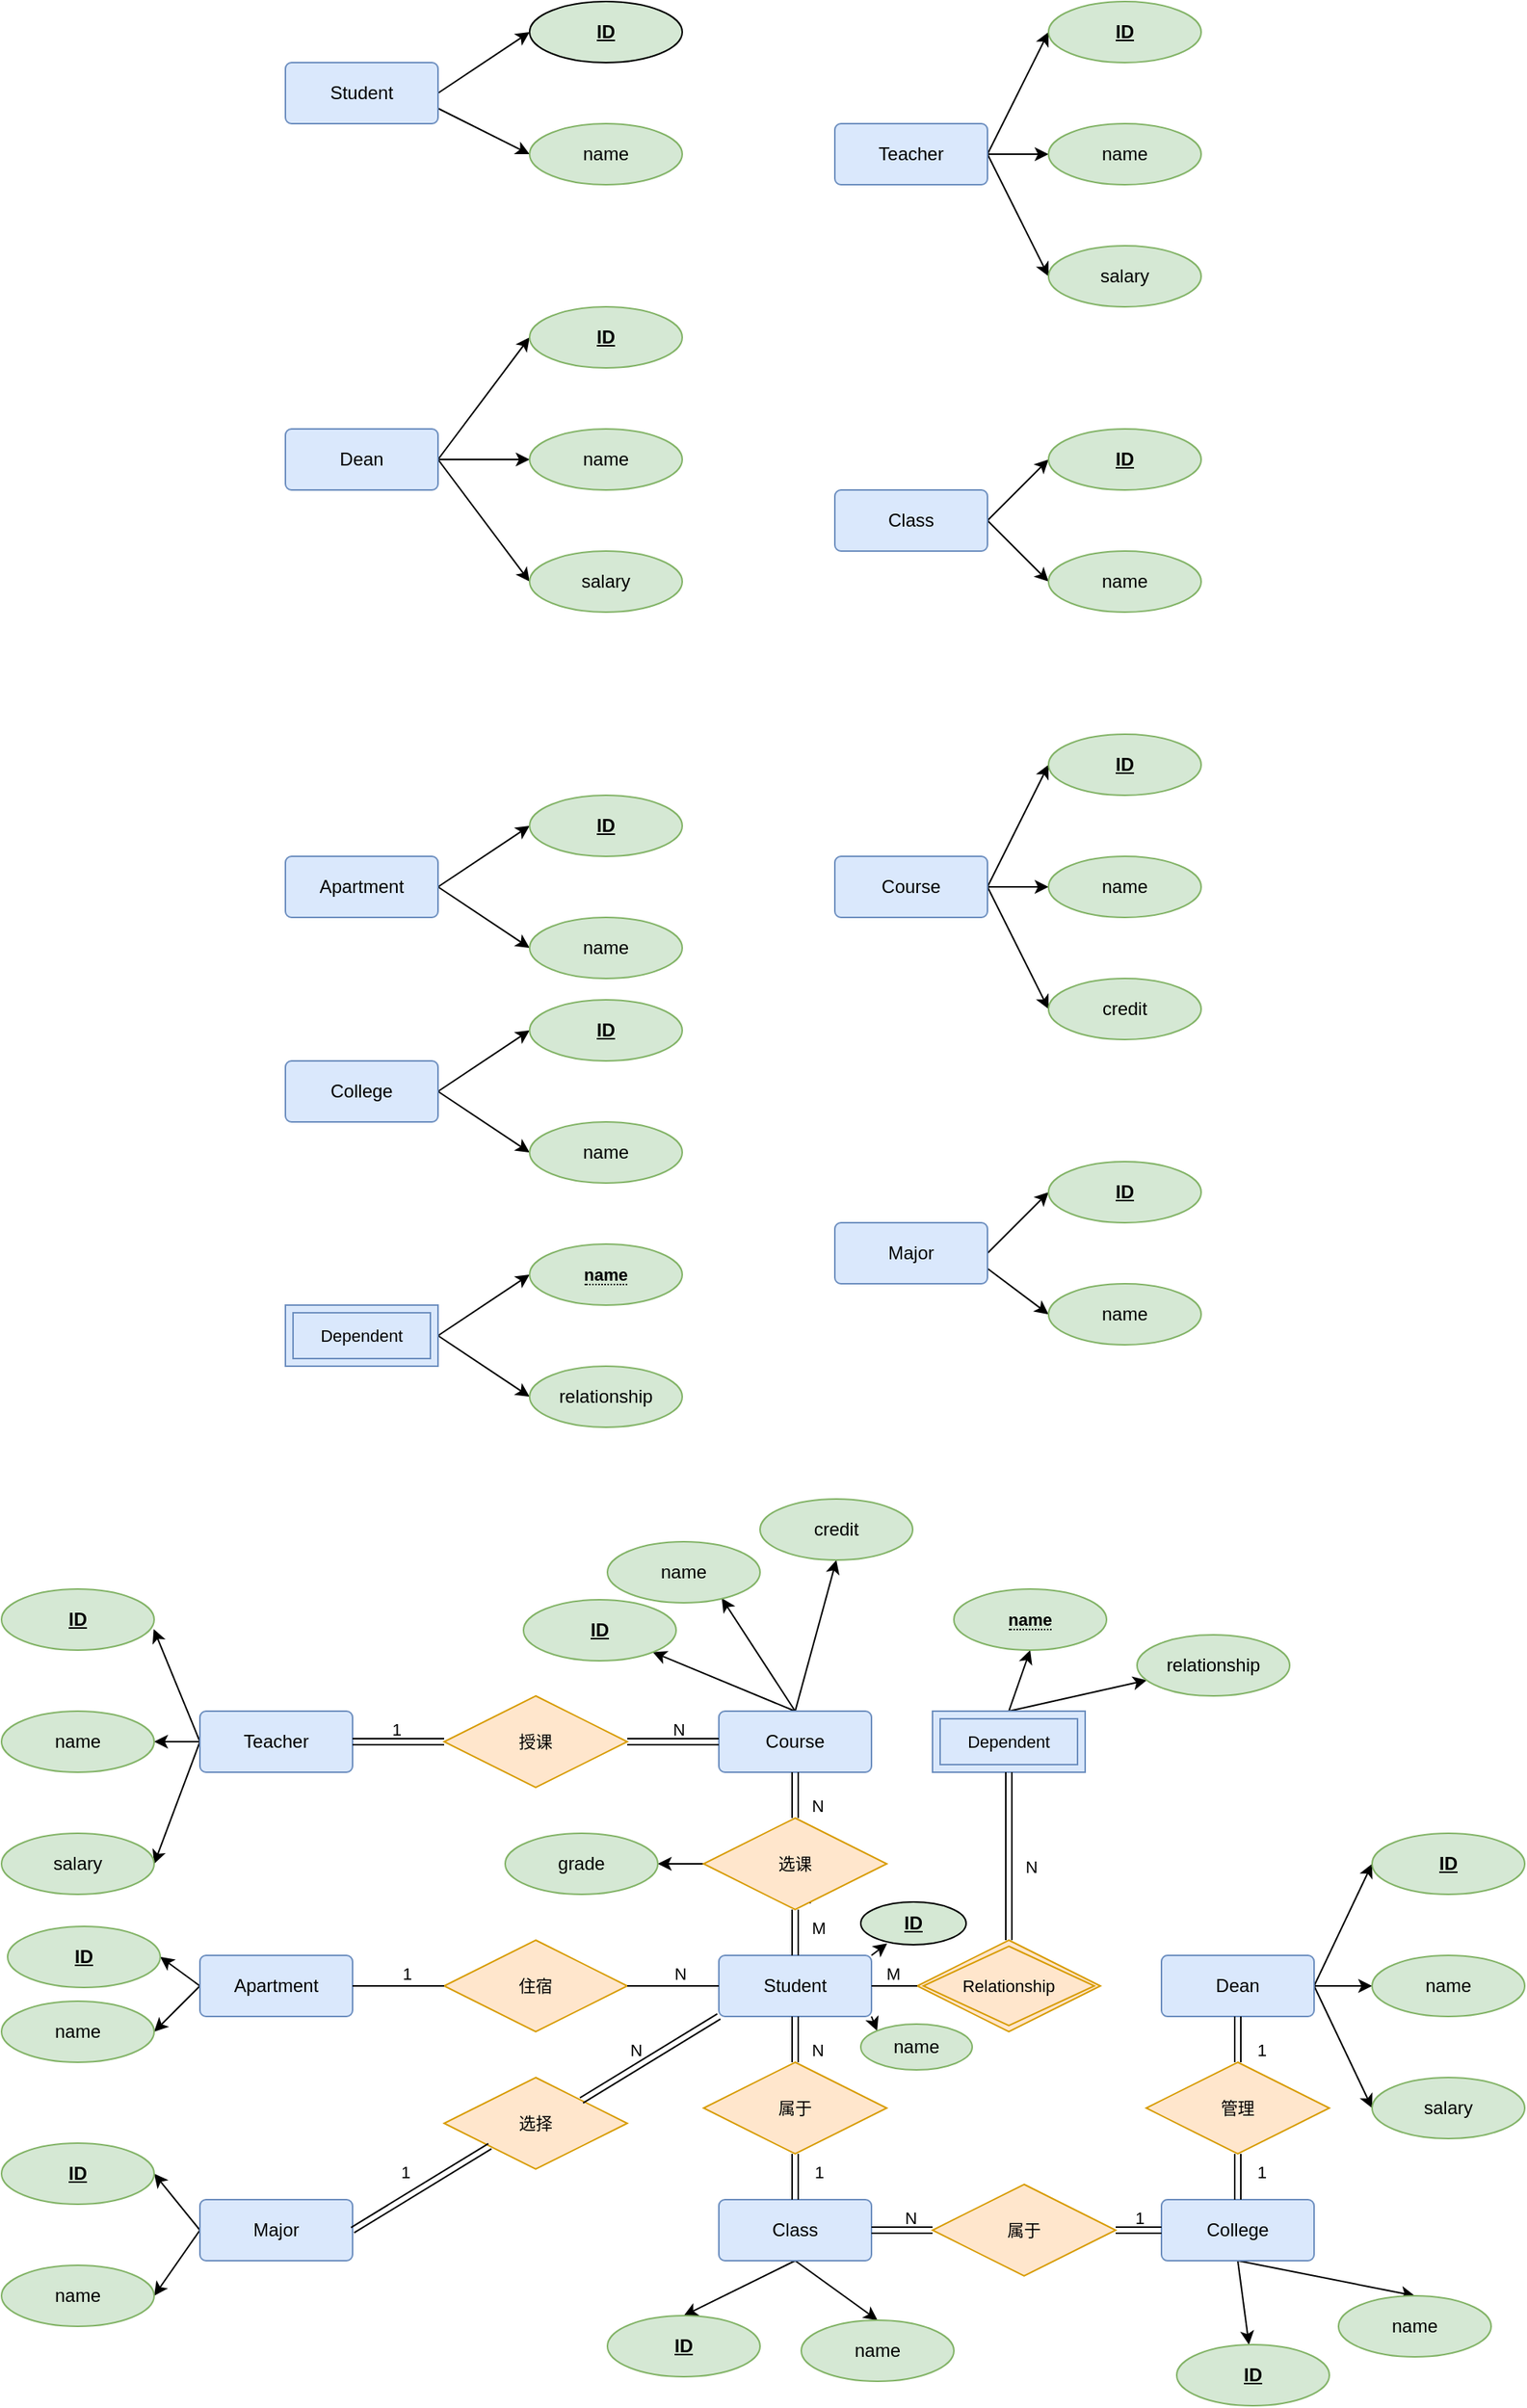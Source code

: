 <mxfile version="21.0.6" type="device"><diagram name="第 1 页" id="EhNGjMFrK8SaF6uR81LL"><mxGraphModel dx="1505" dy="1403" grid="0" gridSize="10" guides="1" tooltips="1" connect="1" arrows="1" fold="1" page="0" pageScale="1" pageWidth="827" pageHeight="1169" math="0" shadow="0"><root><mxCell id="0"/><mxCell id="1" parent="0"/><mxCell id="5awxfKB3S9lu5Duj9W6Z-10" style="rounded=0;orthogonalLoop=1;jettySize=auto;html=1;exitX=1;exitY=0.5;exitDx=0;exitDy=0;entryX=0;entryY=0.5;entryDx=0;entryDy=0;" edge="1" parent="1" source="5awxfKB3S9lu5Duj9W6Z-1" target="5awxfKB3S9lu5Duj9W6Z-9"><mxGeometry relative="1" as="geometry"/></mxCell><mxCell id="5awxfKB3S9lu5Duj9W6Z-12" style="rounded=0;orthogonalLoop=1;jettySize=auto;html=1;exitX=1;exitY=0.75;exitDx=0;exitDy=0;entryX=0;entryY=0.5;entryDx=0;entryDy=0;" edge="1" parent="1" source="5awxfKB3S9lu5Duj9W6Z-1" target="5awxfKB3S9lu5Duj9W6Z-11"><mxGeometry relative="1" as="geometry"/></mxCell><mxCell id="5awxfKB3S9lu5Duj9W6Z-1" value="Student" style="rounded=1;arcSize=10;whiteSpace=wrap;html=1;align=center;fillColor=#dae8fc;strokeColor=#6c8ebf;" vertex="1" parent="1"><mxGeometry x="100" y="-480" width="100" height="40" as="geometry"/></mxCell><mxCell id="5awxfKB3S9lu5Duj9W6Z-28" style="edgeStyle=none;shape=connector;rounded=0;orthogonalLoop=1;jettySize=auto;html=1;exitX=1;exitY=0.5;exitDx=0;exitDy=0;entryX=0;entryY=0.5;entryDx=0;entryDy=0;labelBackgroundColor=default;strokeColor=default;fontFamily=Helvetica;fontSize=11;fontColor=default;endArrow=classic;" edge="1" parent="1" source="5awxfKB3S9lu5Duj9W6Z-2" target="5awxfKB3S9lu5Duj9W6Z-26"><mxGeometry relative="1" as="geometry"/></mxCell><mxCell id="5awxfKB3S9lu5Duj9W6Z-29" style="edgeStyle=none;shape=connector;rounded=0;orthogonalLoop=1;jettySize=auto;html=1;exitX=1;exitY=0.5;exitDx=0;exitDy=0;entryX=0;entryY=0.5;entryDx=0;entryDy=0;labelBackgroundColor=default;strokeColor=default;fontFamily=Helvetica;fontSize=11;fontColor=default;endArrow=classic;" edge="1" parent="1" source="5awxfKB3S9lu5Duj9W6Z-2" target="5awxfKB3S9lu5Duj9W6Z-27"><mxGeometry relative="1" as="geometry"/></mxCell><mxCell id="5awxfKB3S9lu5Duj9W6Z-2" value="Class" style="rounded=1;arcSize=10;whiteSpace=wrap;html=1;align=center;fillColor=#dae8fc;strokeColor=#6c8ebf;" vertex="1" parent="1"><mxGeometry x="460" y="-200" width="100" height="40" as="geometry"/></mxCell><mxCell id="5awxfKB3S9lu5Duj9W6Z-32" style="edgeStyle=none;shape=connector;rounded=0;orthogonalLoop=1;jettySize=auto;html=1;exitX=1;exitY=0.5;exitDx=0;exitDy=0;entryX=0;entryY=0.5;entryDx=0;entryDy=0;labelBackgroundColor=default;strokeColor=default;fontFamily=Helvetica;fontSize=11;fontColor=default;endArrow=classic;" edge="1" parent="1" source="5awxfKB3S9lu5Duj9W6Z-3" target="5awxfKB3S9lu5Duj9W6Z-30"><mxGeometry relative="1" as="geometry"/></mxCell><mxCell id="5awxfKB3S9lu5Duj9W6Z-33" style="edgeStyle=none;shape=connector;rounded=0;orthogonalLoop=1;jettySize=auto;html=1;exitX=1;exitY=0.5;exitDx=0;exitDy=0;entryX=0;entryY=0.5;entryDx=0;entryDy=0;labelBackgroundColor=default;strokeColor=default;fontFamily=Helvetica;fontSize=11;fontColor=default;endArrow=classic;" edge="1" parent="1" source="5awxfKB3S9lu5Duj9W6Z-3" target="5awxfKB3S9lu5Duj9W6Z-31"><mxGeometry relative="1" as="geometry"/></mxCell><mxCell id="5awxfKB3S9lu5Duj9W6Z-3" value="Apartment" style="rounded=1;arcSize=10;whiteSpace=wrap;html=1;align=center;fillColor=#dae8fc;strokeColor=#6c8ebf;" vertex="1" parent="1"><mxGeometry x="100" y="40" width="100" height="40" as="geometry"/></mxCell><mxCell id="5awxfKB3S9lu5Duj9W6Z-17" style="edgeStyle=none;shape=connector;rounded=0;orthogonalLoop=1;jettySize=auto;html=1;exitX=1;exitY=0.5;exitDx=0;exitDy=0;entryX=0;entryY=0.5;entryDx=0;entryDy=0;labelBackgroundColor=default;strokeColor=default;fontFamily=Helvetica;fontSize=11;fontColor=default;endArrow=classic;" edge="1" parent="1" source="5awxfKB3S9lu5Duj9W6Z-4" target="5awxfKB3S9lu5Duj9W6Z-13"><mxGeometry relative="1" as="geometry"/></mxCell><mxCell id="5awxfKB3S9lu5Duj9W6Z-18" style="edgeStyle=none;shape=connector;rounded=0;orthogonalLoop=1;jettySize=auto;html=1;exitX=1;exitY=0.5;exitDx=0;exitDy=0;entryX=0;entryY=0.5;entryDx=0;entryDy=0;labelBackgroundColor=default;strokeColor=default;fontFamily=Helvetica;fontSize=11;fontColor=default;endArrow=classic;" edge="1" parent="1" source="5awxfKB3S9lu5Duj9W6Z-4" target="5awxfKB3S9lu5Duj9W6Z-15"><mxGeometry relative="1" as="geometry"/></mxCell><mxCell id="5awxfKB3S9lu5Duj9W6Z-19" style="edgeStyle=none;shape=connector;rounded=0;orthogonalLoop=1;jettySize=auto;html=1;exitX=1;exitY=0.5;exitDx=0;exitDy=0;entryX=0;entryY=0.5;entryDx=0;entryDy=0;labelBackgroundColor=default;strokeColor=default;fontFamily=Helvetica;fontSize=11;fontColor=default;endArrow=classic;" edge="1" parent="1" source="5awxfKB3S9lu5Duj9W6Z-4" target="5awxfKB3S9lu5Duj9W6Z-16"><mxGeometry relative="1" as="geometry"/></mxCell><mxCell id="5awxfKB3S9lu5Duj9W6Z-4" value="Teacher" style="rounded=1;arcSize=10;whiteSpace=wrap;html=1;align=center;fillColor=#dae8fc;strokeColor=#6c8ebf;" vertex="1" parent="1"><mxGeometry x="460" y="-440" width="100" height="40" as="geometry"/></mxCell><mxCell id="5awxfKB3S9lu5Duj9W6Z-37" style="edgeStyle=none;shape=connector;rounded=0;orthogonalLoop=1;jettySize=auto;html=1;exitX=1;exitY=0.5;exitDx=0;exitDy=0;entryX=0;entryY=0.5;entryDx=0;entryDy=0;labelBackgroundColor=default;strokeColor=default;fontFamily=Helvetica;fontSize=11;fontColor=default;endArrow=classic;" edge="1" parent="1" source="5awxfKB3S9lu5Duj9W6Z-5" target="5awxfKB3S9lu5Duj9W6Z-34"><mxGeometry relative="1" as="geometry"/></mxCell><mxCell id="5awxfKB3S9lu5Duj9W6Z-38" style="edgeStyle=none;shape=connector;rounded=0;orthogonalLoop=1;jettySize=auto;html=1;exitX=1;exitY=0.5;exitDx=0;exitDy=0;entryX=0;entryY=0.5;entryDx=0;entryDy=0;labelBackgroundColor=default;strokeColor=default;fontFamily=Helvetica;fontSize=11;fontColor=default;endArrow=classic;" edge="1" parent="1" source="5awxfKB3S9lu5Duj9W6Z-5" target="5awxfKB3S9lu5Duj9W6Z-35"><mxGeometry relative="1" as="geometry"/></mxCell><mxCell id="5awxfKB3S9lu5Duj9W6Z-39" style="edgeStyle=none;shape=connector;rounded=0;orthogonalLoop=1;jettySize=auto;html=1;exitX=1;exitY=0.5;exitDx=0;exitDy=0;entryX=0;entryY=0.5;entryDx=0;entryDy=0;labelBackgroundColor=default;strokeColor=default;fontFamily=Helvetica;fontSize=11;fontColor=default;endArrow=classic;" edge="1" parent="1" source="5awxfKB3S9lu5Duj9W6Z-5" target="5awxfKB3S9lu5Duj9W6Z-36"><mxGeometry relative="1" as="geometry"/></mxCell><mxCell id="5awxfKB3S9lu5Duj9W6Z-5" value="Course" style="rounded=1;arcSize=10;whiteSpace=wrap;html=1;align=center;fillColor=#dae8fc;strokeColor=#6c8ebf;" vertex="1" parent="1"><mxGeometry x="460" y="40" width="100" height="40" as="geometry"/></mxCell><mxCell id="5awxfKB3S9lu5Duj9W6Z-43" style="edgeStyle=none;shape=connector;rounded=0;orthogonalLoop=1;jettySize=auto;html=1;exitX=1;exitY=0.5;exitDx=0;exitDy=0;entryX=0;entryY=0.5;entryDx=0;entryDy=0;labelBackgroundColor=default;strokeColor=default;fontFamily=Helvetica;fontSize=11;fontColor=default;endArrow=classic;" edge="1" parent="1" source="5awxfKB3S9lu5Duj9W6Z-6" target="5awxfKB3S9lu5Duj9W6Z-40"><mxGeometry relative="1" as="geometry"/></mxCell><mxCell id="5awxfKB3S9lu5Duj9W6Z-44" style="edgeStyle=none;shape=connector;rounded=0;orthogonalLoop=1;jettySize=auto;html=1;exitX=1;exitY=0.5;exitDx=0;exitDy=0;entryX=0;entryY=0.5;entryDx=0;entryDy=0;labelBackgroundColor=default;strokeColor=default;fontFamily=Helvetica;fontSize=11;fontColor=default;endArrow=classic;" edge="1" parent="1" source="5awxfKB3S9lu5Duj9W6Z-6" target="5awxfKB3S9lu5Duj9W6Z-41"><mxGeometry relative="1" as="geometry"/></mxCell><mxCell id="5awxfKB3S9lu5Duj9W6Z-6" value="College" style="rounded=1;arcSize=10;whiteSpace=wrap;html=1;align=center;fillColor=#dae8fc;strokeColor=#6c8ebf;" vertex="1" parent="1"><mxGeometry x="100" y="174" width="100" height="40" as="geometry"/></mxCell><mxCell id="5awxfKB3S9lu5Duj9W6Z-47" style="edgeStyle=none;shape=connector;rounded=0;orthogonalLoop=1;jettySize=auto;html=1;exitX=1;exitY=0.5;exitDx=0;exitDy=0;entryX=0;entryY=0.5;entryDx=0;entryDy=0;labelBackgroundColor=default;strokeColor=default;fontFamily=Helvetica;fontSize=11;fontColor=default;endArrow=classic;" edge="1" parent="1" source="5awxfKB3S9lu5Duj9W6Z-7" target="5awxfKB3S9lu5Duj9W6Z-45"><mxGeometry relative="1" as="geometry"/></mxCell><mxCell id="5awxfKB3S9lu5Duj9W6Z-48" style="edgeStyle=none;shape=connector;rounded=0;orthogonalLoop=1;jettySize=auto;html=1;exitX=1;exitY=0.75;exitDx=0;exitDy=0;entryX=0;entryY=0.5;entryDx=0;entryDy=0;labelBackgroundColor=default;strokeColor=default;fontFamily=Helvetica;fontSize=11;fontColor=default;endArrow=classic;" edge="1" parent="1" source="5awxfKB3S9lu5Duj9W6Z-7" target="5awxfKB3S9lu5Duj9W6Z-46"><mxGeometry relative="1" as="geometry"/></mxCell><mxCell id="5awxfKB3S9lu5Duj9W6Z-7" value="Major" style="rounded=1;arcSize=10;whiteSpace=wrap;html=1;align=center;fillColor=#dae8fc;strokeColor=#6c8ebf;" vertex="1" parent="1"><mxGeometry x="460" y="280" width="100" height="40" as="geometry"/></mxCell><mxCell id="5awxfKB3S9lu5Duj9W6Z-23" style="edgeStyle=none;shape=connector;rounded=0;orthogonalLoop=1;jettySize=auto;html=1;exitX=1;exitY=0.5;exitDx=0;exitDy=0;entryX=0;entryY=0.5;entryDx=0;entryDy=0;labelBackgroundColor=default;strokeColor=default;fontFamily=Helvetica;fontSize=11;fontColor=default;endArrow=classic;" edge="1" parent="1" source="5awxfKB3S9lu5Duj9W6Z-8" target="5awxfKB3S9lu5Duj9W6Z-20"><mxGeometry relative="1" as="geometry"/></mxCell><mxCell id="5awxfKB3S9lu5Duj9W6Z-24" style="edgeStyle=none;shape=connector;rounded=0;orthogonalLoop=1;jettySize=auto;html=1;exitX=1;exitY=0.5;exitDx=0;exitDy=0;entryX=0;entryY=0.5;entryDx=0;entryDy=0;labelBackgroundColor=default;strokeColor=default;fontFamily=Helvetica;fontSize=11;fontColor=default;endArrow=classic;" edge="1" parent="1" source="5awxfKB3S9lu5Duj9W6Z-8" target="5awxfKB3S9lu5Duj9W6Z-21"><mxGeometry relative="1" as="geometry"/></mxCell><mxCell id="5awxfKB3S9lu5Duj9W6Z-25" style="edgeStyle=none;shape=connector;rounded=0;orthogonalLoop=1;jettySize=auto;html=1;entryX=0;entryY=0.5;entryDx=0;entryDy=0;labelBackgroundColor=default;strokeColor=default;fontFamily=Helvetica;fontSize=11;fontColor=default;endArrow=classic;exitX=1;exitY=0.5;exitDx=0;exitDy=0;" edge="1" parent="1" source="5awxfKB3S9lu5Duj9W6Z-8" target="5awxfKB3S9lu5Duj9W6Z-22"><mxGeometry relative="1" as="geometry"/></mxCell><mxCell id="5awxfKB3S9lu5Duj9W6Z-8" value="Dean" style="rounded=1;arcSize=10;whiteSpace=wrap;html=1;align=center;fillColor=#dae8fc;strokeColor=#6c8ebf;" vertex="1" parent="1"><mxGeometry x="100" y="-240" width="100" height="40" as="geometry"/></mxCell><mxCell id="5awxfKB3S9lu5Duj9W6Z-9" value="ID" style="ellipse;whiteSpace=wrap;html=1;align=center;fontStyle=5;fillColor=#d5e8d4;strokeColor=default;" vertex="1" parent="1"><mxGeometry x="260" y="-520" width="100" height="40" as="geometry"/></mxCell><mxCell id="5awxfKB3S9lu5Duj9W6Z-11" value="name" style="ellipse;whiteSpace=wrap;html=1;align=center;fillColor=#d5e8d4;strokeColor=#82b366;" vertex="1" parent="1"><mxGeometry x="260" y="-440" width="100" height="40" as="geometry"/></mxCell><mxCell id="5awxfKB3S9lu5Duj9W6Z-13" value="ID" style="ellipse;whiteSpace=wrap;html=1;align=center;fontStyle=5;fillColor=#d5e8d4;strokeColor=#82b366;" vertex="1" parent="1"><mxGeometry x="600" y="-520" width="100" height="40" as="geometry"/></mxCell><mxCell id="5awxfKB3S9lu5Duj9W6Z-15" value="name" style="ellipse;whiteSpace=wrap;html=1;align=center;fillColor=#d5e8d4;strokeColor=#82b366;" vertex="1" parent="1"><mxGeometry x="600" y="-440" width="100" height="40" as="geometry"/></mxCell><mxCell id="5awxfKB3S9lu5Duj9W6Z-16" value="salary" style="ellipse;whiteSpace=wrap;html=1;align=center;fillColor=#d5e8d4;strokeColor=#82b366;" vertex="1" parent="1"><mxGeometry x="600" y="-360" width="100" height="40" as="geometry"/></mxCell><mxCell id="5awxfKB3S9lu5Duj9W6Z-20" value="ID" style="ellipse;whiteSpace=wrap;html=1;align=center;fontStyle=5;fillColor=#d5e8d4;strokeColor=#82b366;" vertex="1" parent="1"><mxGeometry x="260" y="-320" width="100" height="40" as="geometry"/></mxCell><mxCell id="5awxfKB3S9lu5Duj9W6Z-21" value="name" style="ellipse;whiteSpace=wrap;html=1;align=center;fillColor=#d5e8d4;strokeColor=#82b366;" vertex="1" parent="1"><mxGeometry x="260" y="-240" width="100" height="40" as="geometry"/></mxCell><mxCell id="5awxfKB3S9lu5Duj9W6Z-22" value="salary" style="ellipse;whiteSpace=wrap;html=1;align=center;fillColor=#d5e8d4;strokeColor=#82b366;" vertex="1" parent="1"><mxGeometry x="260" y="-160" width="100" height="40" as="geometry"/></mxCell><mxCell id="5awxfKB3S9lu5Duj9W6Z-26" value="ID" style="ellipse;whiteSpace=wrap;html=1;align=center;fontStyle=5;fillColor=#d5e8d4;strokeColor=#82b366;" vertex="1" parent="1"><mxGeometry x="600" y="-240" width="100" height="40" as="geometry"/></mxCell><mxCell id="5awxfKB3S9lu5Duj9W6Z-27" value="name" style="ellipse;whiteSpace=wrap;html=1;align=center;fillColor=#d5e8d4;strokeColor=#82b366;" vertex="1" parent="1"><mxGeometry x="600" y="-160" width="100" height="40" as="geometry"/></mxCell><mxCell id="5awxfKB3S9lu5Duj9W6Z-30" value="ID" style="ellipse;whiteSpace=wrap;html=1;align=center;fontStyle=5;fillColor=#d5e8d4;strokeColor=#82b366;" vertex="1" parent="1"><mxGeometry x="260" width="100" height="40" as="geometry"/></mxCell><mxCell id="5awxfKB3S9lu5Duj9W6Z-31" value="name" style="ellipse;whiteSpace=wrap;html=1;align=center;fillColor=#d5e8d4;strokeColor=#82b366;" vertex="1" parent="1"><mxGeometry x="260" y="80" width="100" height="40" as="geometry"/></mxCell><mxCell id="5awxfKB3S9lu5Duj9W6Z-34" value="ID" style="ellipse;whiteSpace=wrap;html=1;align=center;fontStyle=5;fillColor=#d5e8d4;strokeColor=#82b366;" vertex="1" parent="1"><mxGeometry x="600" y="-40" width="100" height="40" as="geometry"/></mxCell><mxCell id="5awxfKB3S9lu5Duj9W6Z-35" value="name" style="ellipse;whiteSpace=wrap;html=1;align=center;fillColor=#d5e8d4;strokeColor=#82b366;" vertex="1" parent="1"><mxGeometry x="600" y="40" width="100" height="40" as="geometry"/></mxCell><mxCell id="5awxfKB3S9lu5Duj9W6Z-36" value="credit" style="ellipse;whiteSpace=wrap;html=1;align=center;fillColor=#d5e8d4;strokeColor=#82b366;" vertex="1" parent="1"><mxGeometry x="600" y="120" width="100" height="40" as="geometry"/></mxCell><mxCell id="5awxfKB3S9lu5Duj9W6Z-40" value="ID" style="ellipse;whiteSpace=wrap;html=1;align=center;fontStyle=5;fillColor=#d5e8d4;strokeColor=#82b366;" vertex="1" parent="1"><mxGeometry x="260" y="134" width="100" height="40" as="geometry"/></mxCell><mxCell id="5awxfKB3S9lu5Duj9W6Z-41" value="name" style="ellipse;whiteSpace=wrap;html=1;align=center;fillColor=#d5e8d4;strokeColor=#82b366;" vertex="1" parent="1"><mxGeometry x="260" y="214" width="100" height="40" as="geometry"/></mxCell><mxCell id="5awxfKB3S9lu5Duj9W6Z-45" value="ID" style="ellipse;whiteSpace=wrap;html=1;align=center;fontStyle=5;fillColor=#d5e8d4;strokeColor=#82b366;" vertex="1" parent="1"><mxGeometry x="600" y="240" width="100" height="40" as="geometry"/></mxCell><mxCell id="5awxfKB3S9lu5Duj9W6Z-46" value="name" style="ellipse;whiteSpace=wrap;html=1;align=center;fillColor=#d5e8d4;strokeColor=#82b366;" vertex="1" parent="1"><mxGeometry x="600" y="320" width="100" height="40" as="geometry"/></mxCell><mxCell id="5awxfKB3S9lu5Duj9W6Z-149" style="edgeStyle=none;shape=connector;rounded=0;orthogonalLoop=1;jettySize=auto;html=1;exitX=1;exitY=0;exitDx=0;exitDy=0;entryX=0.251;entryY=0.969;entryDx=0;entryDy=0;entryPerimeter=0;labelBackgroundColor=default;strokeColor=default;fontFamily=Helvetica;fontSize=11;fontColor=default;endArrow=classic;" edge="1" parent="1" source="5awxfKB3S9lu5Duj9W6Z-49" target="5awxfKB3S9lu5Duj9W6Z-147"><mxGeometry relative="1" as="geometry"/></mxCell><mxCell id="5awxfKB3S9lu5Duj9W6Z-150" style="edgeStyle=none;shape=connector;rounded=0;orthogonalLoop=1;jettySize=auto;html=1;exitX=1;exitY=1;exitDx=0;exitDy=0;entryX=0;entryY=0;entryDx=0;entryDy=0;labelBackgroundColor=default;strokeColor=default;fontFamily=Helvetica;fontSize=11;fontColor=default;endArrow=classic;" edge="1" parent="1" source="5awxfKB3S9lu5Duj9W6Z-49" target="5awxfKB3S9lu5Duj9W6Z-148"><mxGeometry relative="1" as="geometry"/></mxCell><mxCell id="5awxfKB3S9lu5Duj9W6Z-49" value="Student" style="rounded=1;arcSize=10;whiteSpace=wrap;html=1;align=center;fillColor=#dae8fc;strokeColor=#6c8ebf;" vertex="1" parent="1"><mxGeometry x="384" y="760" width="100" height="40" as="geometry"/></mxCell><mxCell id="5awxfKB3S9lu5Duj9W6Z-154" style="edgeStyle=none;shape=connector;rounded=0;orthogonalLoop=1;jettySize=auto;html=1;exitX=0;exitY=0.5;exitDx=0;exitDy=0;entryX=1;entryY=0.5;entryDx=0;entryDy=0;labelBackgroundColor=default;strokeColor=default;fontFamily=Helvetica;fontSize=11;fontColor=default;endArrow=classic;" edge="1" parent="1" source="5awxfKB3S9lu5Duj9W6Z-50" target="5awxfKB3S9lu5Duj9W6Z-152"><mxGeometry relative="1" as="geometry"/></mxCell><mxCell id="5awxfKB3S9lu5Duj9W6Z-155" style="edgeStyle=none;shape=connector;rounded=0;orthogonalLoop=1;jettySize=auto;html=1;exitX=0;exitY=0.5;exitDx=0;exitDy=0;entryX=0.997;entryY=0.655;entryDx=0;entryDy=0;entryPerimeter=0;labelBackgroundColor=default;strokeColor=default;fontFamily=Helvetica;fontSize=11;fontColor=default;endArrow=classic;" edge="1" parent="1" source="5awxfKB3S9lu5Duj9W6Z-50" target="5awxfKB3S9lu5Duj9W6Z-151"><mxGeometry relative="1" as="geometry"/></mxCell><mxCell id="5awxfKB3S9lu5Duj9W6Z-156" style="edgeStyle=none;shape=connector;rounded=0;orthogonalLoop=1;jettySize=auto;html=1;exitX=0;exitY=0.5;exitDx=0;exitDy=0;entryX=1;entryY=0.5;entryDx=0;entryDy=0;labelBackgroundColor=default;strokeColor=default;fontFamily=Helvetica;fontSize=11;fontColor=default;endArrow=classic;" edge="1" parent="1" source="5awxfKB3S9lu5Duj9W6Z-50" target="5awxfKB3S9lu5Duj9W6Z-153"><mxGeometry relative="1" as="geometry"/></mxCell><mxCell id="5awxfKB3S9lu5Duj9W6Z-50" value="Teacher" style="rounded=1;arcSize=10;whiteSpace=wrap;html=1;align=center;fillColor=#dae8fc;strokeColor=#6c8ebf;" vertex="1" parent="1"><mxGeometry x="44" y="600" width="100" height="40" as="geometry"/></mxCell><mxCell id="5awxfKB3S9lu5Duj9W6Z-175" style="edgeStyle=none;shape=connector;rounded=0;orthogonalLoop=1;jettySize=auto;html=1;exitX=0.5;exitY=0;exitDx=0;exitDy=0;entryX=0.749;entryY=0.926;entryDx=0;entryDy=0;entryPerimeter=0;labelBackgroundColor=default;strokeColor=default;fontFamily=Helvetica;fontSize=11;fontColor=default;endArrow=classic;" edge="1" parent="1" source="5awxfKB3S9lu5Duj9W6Z-51" target="5awxfKB3S9lu5Duj9W6Z-172"><mxGeometry relative="1" as="geometry"/></mxCell><mxCell id="5awxfKB3S9lu5Duj9W6Z-176" style="edgeStyle=none;shape=connector;rounded=0;orthogonalLoop=1;jettySize=auto;html=1;entryX=0.5;entryY=1;entryDx=0;entryDy=0;labelBackgroundColor=default;strokeColor=default;fontFamily=Helvetica;fontSize=11;fontColor=default;endArrow=classic;" edge="1" parent="1" target="5awxfKB3S9lu5Duj9W6Z-173"><mxGeometry relative="1" as="geometry"><mxPoint x="434" y="600" as="sourcePoint"/></mxGeometry></mxCell><mxCell id="5awxfKB3S9lu5Duj9W6Z-177" style="edgeStyle=none;shape=connector;rounded=0;orthogonalLoop=1;jettySize=auto;html=1;exitX=0.5;exitY=0;exitDx=0;exitDy=0;labelBackgroundColor=default;strokeColor=default;fontFamily=Helvetica;fontSize=11;fontColor=default;endArrow=classic;" edge="1" parent="1" source="5awxfKB3S9lu5Duj9W6Z-51" target="5awxfKB3S9lu5Duj9W6Z-171"><mxGeometry relative="1" as="geometry"/></mxCell><mxCell id="5awxfKB3S9lu5Duj9W6Z-51" value="Course" style="rounded=1;arcSize=10;whiteSpace=wrap;html=1;align=center;fillColor=#dae8fc;strokeColor=#6c8ebf;" vertex="1" parent="1"><mxGeometry x="384" y="600" width="100" height="40" as="geometry"/></mxCell><mxCell id="5awxfKB3S9lu5Duj9W6Z-160" style="edgeStyle=none;shape=connector;rounded=0;orthogonalLoop=1;jettySize=auto;html=1;exitX=1;exitY=0.5;exitDx=0;exitDy=0;entryX=0;entryY=0.5;entryDx=0;entryDy=0;labelBackgroundColor=default;strokeColor=default;fontFamily=Helvetica;fontSize=11;fontColor=default;endArrow=classic;" edge="1" parent="1" source="5awxfKB3S9lu5Duj9W6Z-52" target="5awxfKB3S9lu5Duj9W6Z-157"><mxGeometry relative="1" as="geometry"/></mxCell><mxCell id="5awxfKB3S9lu5Duj9W6Z-161" style="edgeStyle=none;shape=connector;rounded=0;orthogonalLoop=1;jettySize=auto;html=1;exitX=1;exitY=0.5;exitDx=0;exitDy=0;entryX=0;entryY=0.5;entryDx=0;entryDy=0;labelBackgroundColor=default;strokeColor=default;fontFamily=Helvetica;fontSize=11;fontColor=default;endArrow=classic;" edge="1" parent="1" source="5awxfKB3S9lu5Duj9W6Z-52" target="5awxfKB3S9lu5Duj9W6Z-158"><mxGeometry relative="1" as="geometry"/></mxCell><mxCell id="5awxfKB3S9lu5Duj9W6Z-162" style="edgeStyle=none;shape=connector;rounded=0;orthogonalLoop=1;jettySize=auto;html=1;exitX=1;exitY=0.5;exitDx=0;exitDy=0;entryX=0;entryY=0.5;entryDx=0;entryDy=0;labelBackgroundColor=default;strokeColor=default;fontFamily=Helvetica;fontSize=11;fontColor=default;endArrow=classic;" edge="1" parent="1" source="5awxfKB3S9lu5Duj9W6Z-52" target="5awxfKB3S9lu5Duj9W6Z-159"><mxGeometry relative="1" as="geometry"/></mxCell><mxCell id="5awxfKB3S9lu5Duj9W6Z-52" value="Dean" style="rounded=1;arcSize=10;whiteSpace=wrap;html=1;align=center;fillColor=#dae8fc;strokeColor=#6c8ebf;" vertex="1" parent="1"><mxGeometry x="674" y="760" width="100" height="40" as="geometry"/></mxCell><mxCell id="5awxfKB3S9lu5Duj9W6Z-165" style="edgeStyle=none;shape=connector;rounded=0;orthogonalLoop=1;jettySize=auto;html=1;exitX=0.5;exitY=1;exitDx=0;exitDy=0;entryX=0.5;entryY=0;entryDx=0;entryDy=0;labelBackgroundColor=default;strokeColor=default;fontFamily=Helvetica;fontSize=11;fontColor=default;endArrow=classic;" edge="1" parent="1" source="5awxfKB3S9lu5Duj9W6Z-53" target="5awxfKB3S9lu5Duj9W6Z-163"><mxGeometry relative="1" as="geometry"/></mxCell><mxCell id="5awxfKB3S9lu5Duj9W6Z-166" style="edgeStyle=none;shape=connector;rounded=0;orthogonalLoop=1;jettySize=auto;html=1;exitX=0.5;exitY=1;exitDx=0;exitDy=0;entryX=0.5;entryY=0;entryDx=0;entryDy=0;labelBackgroundColor=default;strokeColor=default;fontFamily=Helvetica;fontSize=11;fontColor=default;endArrow=classic;" edge="1" parent="1" source="5awxfKB3S9lu5Duj9W6Z-53" target="5awxfKB3S9lu5Duj9W6Z-164"><mxGeometry relative="1" as="geometry"/></mxCell><mxCell id="5awxfKB3S9lu5Duj9W6Z-53" value="Class" style="rounded=1;arcSize=10;whiteSpace=wrap;html=1;align=center;fillColor=#dae8fc;strokeColor=#6c8ebf;" vertex="1" parent="1"><mxGeometry x="384" y="920" width="100" height="40" as="geometry"/></mxCell><mxCell id="5awxfKB3S9lu5Duj9W6Z-169" style="edgeStyle=none;shape=connector;rounded=0;orthogonalLoop=1;jettySize=auto;html=1;exitX=0;exitY=0.5;exitDx=0;exitDy=0;entryX=1;entryY=0.5;entryDx=0;entryDy=0;labelBackgroundColor=default;strokeColor=default;fontFamily=Helvetica;fontSize=11;fontColor=default;endArrow=classic;" edge="1" parent="1" source="5awxfKB3S9lu5Duj9W6Z-54" target="5awxfKB3S9lu5Duj9W6Z-167"><mxGeometry relative="1" as="geometry"/></mxCell><mxCell id="5awxfKB3S9lu5Duj9W6Z-170" style="edgeStyle=none;shape=connector;rounded=0;orthogonalLoop=1;jettySize=auto;html=1;exitX=0;exitY=0.5;exitDx=0;exitDy=0;entryX=1;entryY=0.5;entryDx=0;entryDy=0;labelBackgroundColor=default;strokeColor=default;fontFamily=Helvetica;fontSize=11;fontColor=default;endArrow=classic;" edge="1" parent="1" source="5awxfKB3S9lu5Duj9W6Z-54" target="5awxfKB3S9lu5Duj9W6Z-168"><mxGeometry relative="1" as="geometry"/></mxCell><mxCell id="5awxfKB3S9lu5Duj9W6Z-54" value="Apartment" style="rounded=1;arcSize=10;whiteSpace=wrap;html=1;align=center;fillColor=#dae8fc;strokeColor=#6c8ebf;" vertex="1" parent="1"><mxGeometry x="44" y="760" width="100" height="40" as="geometry"/></mxCell><mxCell id="5awxfKB3S9lu5Duj9W6Z-184" style="edgeStyle=none;shape=connector;rounded=0;orthogonalLoop=1;jettySize=auto;html=1;exitX=0.5;exitY=1;exitDx=0;exitDy=0;labelBackgroundColor=default;strokeColor=default;fontFamily=Helvetica;fontSize=11;fontColor=default;endArrow=classic;" edge="1" parent="1" source="5awxfKB3S9lu5Duj9W6Z-55" target="5awxfKB3S9lu5Duj9W6Z-182"><mxGeometry relative="1" as="geometry"/></mxCell><mxCell id="5awxfKB3S9lu5Duj9W6Z-185" style="edgeStyle=none;shape=connector;rounded=0;orthogonalLoop=1;jettySize=auto;html=1;exitX=0.5;exitY=1;exitDx=0;exitDy=0;entryX=0.5;entryY=0;entryDx=0;entryDy=0;labelBackgroundColor=default;strokeColor=default;fontFamily=Helvetica;fontSize=11;fontColor=default;endArrow=classic;" edge="1" parent="1" source="5awxfKB3S9lu5Duj9W6Z-55" target="5awxfKB3S9lu5Duj9W6Z-183"><mxGeometry relative="1" as="geometry"/></mxCell><mxCell id="5awxfKB3S9lu5Duj9W6Z-55" value="College" style="rounded=1;arcSize=10;whiteSpace=wrap;html=1;align=center;fillColor=#dae8fc;strokeColor=#6c8ebf;" vertex="1" parent="1"><mxGeometry x="674" y="920" width="100" height="40" as="geometry"/></mxCell><mxCell id="5awxfKB3S9lu5Duj9W6Z-189" style="edgeStyle=none;shape=connector;rounded=0;orthogonalLoop=1;jettySize=auto;html=1;exitX=0;exitY=0.5;exitDx=0;exitDy=0;entryX=1;entryY=0.5;entryDx=0;entryDy=0;labelBackgroundColor=default;strokeColor=default;fontFamily=Helvetica;fontSize=11;fontColor=default;endArrow=classic;" edge="1" parent="1" source="5awxfKB3S9lu5Duj9W6Z-56" target="5awxfKB3S9lu5Duj9W6Z-187"><mxGeometry relative="1" as="geometry"/></mxCell><mxCell id="5awxfKB3S9lu5Duj9W6Z-190" style="edgeStyle=none;shape=connector;rounded=0;orthogonalLoop=1;jettySize=auto;html=1;exitX=0;exitY=0.5;exitDx=0;exitDy=0;entryX=1;entryY=0.5;entryDx=0;entryDy=0;labelBackgroundColor=default;strokeColor=default;fontFamily=Helvetica;fontSize=11;fontColor=default;endArrow=classic;" edge="1" parent="1" source="5awxfKB3S9lu5Duj9W6Z-56" target="5awxfKB3S9lu5Duj9W6Z-186"><mxGeometry relative="1" as="geometry"/></mxCell><mxCell id="5awxfKB3S9lu5Duj9W6Z-56" value="Major" style="rounded=1;arcSize=10;whiteSpace=wrap;html=1;align=center;fillColor=#dae8fc;strokeColor=#6c8ebf;" vertex="1" parent="1"><mxGeometry x="44" y="920" width="100" height="40" as="geometry"/></mxCell><mxCell id="5awxfKB3S9lu5Duj9W6Z-65" value="" style="shape=link;html=1;rounded=0;labelBackgroundColor=default;strokeColor=default;fontFamily=Helvetica;fontSize=11;fontColor=default;endArrow=classic;exitX=1;exitY=0.5;exitDx=0;exitDy=0;entryX=0;entryY=0.5;entryDx=0;entryDy=0;startArrow=none;" edge="1" parent="1" source="5awxfKB3S9lu5Duj9W6Z-57" target="5awxfKB3S9lu5Duj9W6Z-51"><mxGeometry relative="1" as="geometry"><mxPoint x="194" y="620" as="sourcePoint"/><mxPoint x="354" y="620" as="targetPoint"/></mxGeometry></mxCell><mxCell id="5awxfKB3S9lu5Duj9W6Z-67" value="N" style="resizable=0;html=1;whiteSpace=wrap;align=right;verticalAlign=bottom;fontFamily=Helvetica;fontSize=11;fontColor=default;" connectable="0" vertex="1" parent="5awxfKB3S9lu5Duj9W6Z-65"><mxGeometry x="1" relative="1" as="geometry"><mxPoint x="-21" as="offset"/></mxGeometry></mxCell><mxCell id="5awxfKB3S9lu5Duj9W6Z-71" value="" style="shape=link;html=1;rounded=0;labelBackgroundColor=default;strokeColor=default;fontFamily=Helvetica;fontSize=11;fontColor=default;endArrow=none;exitX=1;exitY=0.5;exitDx=0;exitDy=0;entryX=0;entryY=0.5;entryDx=0;entryDy=0;" edge="1" parent="1" source="5awxfKB3S9lu5Duj9W6Z-50" target="5awxfKB3S9lu5Duj9W6Z-57"><mxGeometry relative="1" as="geometry"><mxPoint x="144" y="620" as="sourcePoint"/><mxPoint x="384" y="620" as="targetPoint"/></mxGeometry></mxCell><mxCell id="5awxfKB3S9lu5Duj9W6Z-72" value="1" style="resizable=0;html=1;whiteSpace=wrap;align=left;verticalAlign=bottom;fontFamily=Helvetica;fontSize=11;fontColor=default;" connectable="0" vertex="1" parent="5awxfKB3S9lu5Duj9W6Z-71"><mxGeometry x="-1" relative="1" as="geometry"><mxPoint x="24" as="offset"/></mxGeometry></mxCell><mxCell id="5awxfKB3S9lu5Duj9W6Z-57" value="授课" style="shape=rhombus;perimeter=rhombusPerimeter;whiteSpace=wrap;html=1;align=center;fontFamily=Helvetica;fontSize=11;fillColor=#ffe6cc;strokeColor=#d79b00;" vertex="1" parent="1"><mxGeometry x="204" y="590" width="120" height="60" as="geometry"/></mxCell><mxCell id="5awxfKB3S9lu5Duj9W6Z-74" value="" style="shape=link;html=1;rounded=0;labelBackgroundColor=default;strokeColor=default;fontFamily=Helvetica;fontSize=11;fontColor=default;endArrow=classic;entryX=0.5;entryY=0;entryDx=0;entryDy=0;exitX=0.5;exitY=1;exitDx=0;exitDy=0;" edge="1" parent="1" source="5awxfKB3S9lu5Duj9W6Z-80" target="5awxfKB3S9lu5Duj9W6Z-49"><mxGeometry relative="1" as="geometry"><mxPoint x="444" y="710" as="sourcePoint"/><mxPoint x="534" y="710" as="targetPoint"/></mxGeometry></mxCell><mxCell id="5awxfKB3S9lu5Duj9W6Z-75" value="M" style="resizable=0;html=1;whiteSpace=wrap;align=left;verticalAlign=bottom;fontFamily=Helvetica;fontSize=11;fontColor=default;" connectable="0" vertex="1" parent="5awxfKB3S9lu5Duj9W6Z-74"><mxGeometry x="-1" relative="1" as="geometry"/></mxCell><mxCell id="5awxfKB3S9lu5Duj9W6Z-76" value="N" style="resizable=0;html=1;whiteSpace=wrap;align=right;verticalAlign=bottom;fontFamily=Helvetica;fontSize=11;fontColor=default;" connectable="0" vertex="1" parent="5awxfKB3S9lu5Duj9W6Z-74"><mxGeometry x="1" relative="1" as="geometry"><mxPoint x="20" y="-90" as="offset"/></mxGeometry></mxCell><mxCell id="5awxfKB3S9lu5Duj9W6Z-132" style="edgeStyle=none;shape=connector;rounded=0;orthogonalLoop=1;jettySize=auto;html=1;exitX=0;exitY=0.5;exitDx=0;exitDy=0;entryX=1;entryY=0.5;entryDx=0;entryDy=0;labelBackgroundColor=default;strokeColor=default;fontFamily=Helvetica;fontSize=11;fontColor=default;endArrow=classic;" edge="1" parent="1" source="5awxfKB3S9lu5Duj9W6Z-80" target="5awxfKB3S9lu5Duj9W6Z-110"><mxGeometry relative="1" as="geometry"/></mxCell><mxCell id="5awxfKB3S9lu5Duj9W6Z-80" value="选课" style="shape=rhombus;perimeter=rhombusPerimeter;whiteSpace=wrap;html=1;align=center;fontFamily=Helvetica;fontSize=11;fillColor=#ffe6cc;strokeColor=#d79b00;" vertex="1" parent="1"><mxGeometry x="374" y="670" width="120" height="60" as="geometry"/></mxCell><mxCell id="5awxfKB3S9lu5Duj9W6Z-81" value="" style="shape=link;html=1;rounded=0;labelBackgroundColor=default;strokeColor=default;fontFamily=Helvetica;fontSize=11;fontColor=default;endArrow=classic;entryX=0.5;entryY=0;entryDx=0;entryDy=0;exitX=0.5;exitY=1;exitDx=0;exitDy=0;" edge="1" parent="1" source="5awxfKB3S9lu5Duj9W6Z-51" target="5awxfKB3S9lu5Duj9W6Z-80"><mxGeometry relative="1" as="geometry"><mxPoint x="554" y="670" as="sourcePoint"/><mxPoint x="554" y="700" as="targetPoint"/></mxGeometry></mxCell><mxCell id="5awxfKB3S9lu5Duj9W6Z-82" value="M" style="resizable=0;html=1;whiteSpace=wrap;align=left;verticalAlign=bottom;fontFamily=Helvetica;fontSize=11;fontColor=default;" connectable="0" vertex="1" parent="5awxfKB3S9lu5Duj9W6Z-81"><mxGeometry x="-1" relative="1" as="geometry"><mxPoint x="9" y="110" as="offset"/></mxGeometry></mxCell><mxCell id="5awxfKB3S9lu5Duj9W6Z-83" value="" style="resizable=0;html=1;whiteSpace=wrap;align=right;verticalAlign=bottom;fontFamily=Helvetica;fontSize=11;fontColor=default;" connectable="0" vertex="1" parent="5awxfKB3S9lu5Duj9W6Z-81"><mxGeometry x="1" relative="1" as="geometry"/></mxCell><mxCell id="5awxfKB3S9lu5Duj9W6Z-92" value="属于" style="shape=rhombus;perimeter=rhombusPerimeter;whiteSpace=wrap;html=1;align=center;fontFamily=Helvetica;fontSize=11;fillColor=#ffe6cc;strokeColor=#d79b00;" vertex="1" parent="1"><mxGeometry x="374" y="830" width="120" height="60" as="geometry"/></mxCell><mxCell id="5awxfKB3S9lu5Duj9W6Z-100" value="" style="shape=link;html=1;rounded=0;labelBackgroundColor=default;strokeColor=default;fontFamily=Helvetica;fontSize=11;fontColor=default;endArrow=classic;exitX=0.5;exitY=1;exitDx=0;exitDy=0;entryX=0.5;entryY=0;entryDx=0;entryDy=0;" edge="1" parent="1" source="5awxfKB3S9lu5Duj9W6Z-92" target="5awxfKB3S9lu5Duj9W6Z-53"><mxGeometry relative="1" as="geometry"><mxPoint x="154" y="930" as="sourcePoint"/><mxPoint x="314" y="930" as="targetPoint"/></mxGeometry></mxCell><mxCell id="5awxfKB3S9lu5Duj9W6Z-101" value="N" style="resizable=0;html=1;whiteSpace=wrap;align=right;verticalAlign=bottom;fontFamily=Helvetica;fontSize=11;fontColor=default;" connectable="0" vertex="1" parent="5awxfKB3S9lu5Duj9W6Z-100"><mxGeometry x="1" relative="1" as="geometry"><mxPoint x="20" y="-90" as="offset"/></mxGeometry></mxCell><mxCell id="5awxfKB3S9lu5Duj9W6Z-102" value="" style="shape=link;html=1;rounded=0;labelBackgroundColor=default;strokeColor=default;fontFamily=Helvetica;fontSize=11;fontColor=default;endArrow=classic;exitX=0.5;exitY=1;exitDx=0;exitDy=0;entryX=0.5;entryY=0;entryDx=0;entryDy=0;" edge="1" parent="1" source="5awxfKB3S9lu5Duj9W6Z-49" target="5awxfKB3S9lu5Duj9W6Z-92"><mxGeometry relative="1" as="geometry"><mxPoint x="254" y="820" as="sourcePoint"/><mxPoint x="414" y="820" as="targetPoint"/></mxGeometry></mxCell><mxCell id="5awxfKB3S9lu5Duj9W6Z-103" value="1" style="resizable=0;html=1;whiteSpace=wrap;align=right;verticalAlign=bottom;fontFamily=Helvetica;fontSize=11;fontColor=default;" connectable="0" vertex="1" parent="5awxfKB3S9lu5Duj9W6Z-102"><mxGeometry x="1" relative="1" as="geometry"><mxPoint x="20" y="80" as="offset"/></mxGeometry></mxCell><mxCell id="5awxfKB3S9lu5Duj9W6Z-104" value="住宿" style="shape=rhombus;perimeter=rhombusPerimeter;whiteSpace=wrap;html=1;align=center;fontFamily=Helvetica;fontSize=11;fillColor=#ffe6cc;strokeColor=#d79b00;" vertex="1" parent="1"><mxGeometry x="204" y="750" width="120" height="60" as="geometry"/></mxCell><mxCell id="5awxfKB3S9lu5Duj9W6Z-105" value="" style="endArrow=none;html=1;rounded=0;labelBackgroundColor=default;strokeColor=default;fontFamily=Helvetica;fontSize=11;fontColor=default;shape=connector;entryX=0;entryY=0.5;entryDx=0;entryDy=0;exitX=1;exitY=0.5;exitDx=0;exitDy=0;" edge="1" parent="1" source="5awxfKB3S9lu5Duj9W6Z-104" target="5awxfKB3S9lu5Duj9W6Z-49"><mxGeometry relative="1" as="geometry"><mxPoint x="174" y="800" as="sourcePoint"/><mxPoint x="334" y="800" as="targetPoint"/></mxGeometry></mxCell><mxCell id="5awxfKB3S9lu5Duj9W6Z-106" value="N" style="resizable=0;html=1;whiteSpace=wrap;align=right;verticalAlign=bottom;fontFamily=Helvetica;fontSize=11;fontColor=default;" connectable="0" vertex="1" parent="5awxfKB3S9lu5Duj9W6Z-105"><mxGeometry x="1" relative="1" as="geometry"><mxPoint x="-20" as="offset"/></mxGeometry></mxCell><mxCell id="5awxfKB3S9lu5Duj9W6Z-108" value="" style="endArrow=none;html=1;rounded=0;labelBackgroundColor=default;strokeColor=default;fontFamily=Helvetica;fontSize=11;fontColor=default;shape=connector;exitX=1;exitY=0.5;exitDx=0;exitDy=0;entryX=0;entryY=0.5;entryDx=0;entryDy=0;" edge="1" parent="1" source="5awxfKB3S9lu5Duj9W6Z-54" target="5awxfKB3S9lu5Duj9W6Z-104"><mxGeometry relative="1" as="geometry"><mxPoint x="174" y="800" as="sourcePoint"/><mxPoint x="334" y="800" as="targetPoint"/></mxGeometry></mxCell><mxCell id="5awxfKB3S9lu5Duj9W6Z-109" value="1" style="resizable=0;html=1;whiteSpace=wrap;align=right;verticalAlign=bottom;fontFamily=Helvetica;fontSize=11;fontColor=default;" connectable="0" vertex="1" parent="5awxfKB3S9lu5Duj9W6Z-108"><mxGeometry x="1" relative="1" as="geometry"><mxPoint x="-20" as="offset"/></mxGeometry></mxCell><mxCell id="5awxfKB3S9lu5Duj9W6Z-110" value="grade" style="ellipse;whiteSpace=wrap;html=1;align=center;fillColor=#d5e8d4;strokeColor=#82b366;" vertex="1" parent="1"><mxGeometry x="244" y="680" width="100" height="40" as="geometry"/></mxCell><mxCell id="5awxfKB3S9lu5Duj9W6Z-113" value="属于" style="shape=rhombus;perimeter=rhombusPerimeter;whiteSpace=wrap;html=1;align=center;fontFamily=Helvetica;fontSize=11;fillColor=#ffe6cc;strokeColor=#d79b00;" vertex="1" parent="1"><mxGeometry x="524" y="910" width="120" height="60" as="geometry"/></mxCell><mxCell id="5awxfKB3S9lu5Duj9W6Z-114" value="" style="shape=link;html=1;rounded=0;labelBackgroundColor=default;strokeColor=default;fontFamily=Helvetica;fontSize=11;fontColor=default;endArrow=classic;entryX=1;entryY=0.5;entryDx=0;entryDy=0;exitX=0;exitY=0.5;exitDx=0;exitDy=0;" edge="1" parent="1" source="5awxfKB3S9lu5Duj9W6Z-113" target="5awxfKB3S9lu5Duj9W6Z-53"><mxGeometry relative="1" as="geometry"><mxPoint x="524" y="900" as="sourcePoint"/><mxPoint x="533.47" y="920" as="targetPoint"/></mxGeometry></mxCell><mxCell id="5awxfKB3S9lu5Duj9W6Z-115" value="N" style="resizable=0;html=1;whiteSpace=wrap;align=left;verticalAlign=bottom;fontFamily=Helvetica;fontSize=11;fontColor=default;" connectable="0" vertex="1" parent="5awxfKB3S9lu5Duj9W6Z-114"><mxGeometry x="-1" relative="1" as="geometry"><mxPoint x="-20" as="offset"/></mxGeometry></mxCell><mxCell id="5awxfKB3S9lu5Duj9W6Z-117" value="" style="shape=link;html=1;rounded=0;labelBackgroundColor=default;strokeColor=default;fontFamily=Helvetica;fontSize=11;fontColor=default;endArrow=classic;exitX=0;exitY=0.5;exitDx=0;exitDy=0;entryX=1;entryY=0.5;entryDx=0;entryDy=0;" edge="1" parent="1" source="5awxfKB3S9lu5Duj9W6Z-55" target="5awxfKB3S9lu5Duj9W6Z-113"><mxGeometry relative="1" as="geometry"><mxPoint x="654" y="900" as="sourcePoint"/><mxPoint x="654" y="930" as="targetPoint"/></mxGeometry></mxCell><mxCell id="5awxfKB3S9lu5Duj9W6Z-118" value="1" style="resizable=0;html=1;whiteSpace=wrap;align=right;verticalAlign=bottom;fontFamily=Helvetica;fontSize=11;fontColor=default;" connectable="0" vertex="1" parent="5awxfKB3S9lu5Duj9W6Z-117"><mxGeometry x="1" relative="1" as="geometry"><mxPoint x="20" as="offset"/></mxGeometry></mxCell><mxCell id="5awxfKB3S9lu5Duj9W6Z-119" value="选择" style="shape=rhombus;perimeter=rhombusPerimeter;whiteSpace=wrap;html=1;align=center;fontFamily=Helvetica;fontSize=11;fillColor=#ffe6cc;strokeColor=#d79b00;" vertex="1" parent="1"><mxGeometry x="204" y="840" width="120" height="60" as="geometry"/></mxCell><mxCell id="5awxfKB3S9lu5Duj9W6Z-121" value="" style="shape=link;html=1;rounded=0;labelBackgroundColor=default;strokeColor=default;fontFamily=Helvetica;fontSize=11;fontColor=default;endArrow=classic;entryX=1;entryY=0;entryDx=0;entryDy=0;exitX=0;exitY=1;exitDx=0;exitDy=0;" edge="1" parent="1" source="5awxfKB3S9lu5Duj9W6Z-49" target="5awxfKB3S9lu5Duj9W6Z-119"><mxGeometry relative="1" as="geometry"><mxPoint x="374" y="840" as="sourcePoint"/><mxPoint x="334" y="840" as="targetPoint"/></mxGeometry></mxCell><mxCell id="5awxfKB3S9lu5Duj9W6Z-122" value="N" style="resizable=0;html=1;whiteSpace=wrap;align=left;verticalAlign=bottom;fontFamily=Helvetica;fontSize=11;fontColor=default;" connectable="0" vertex="1" parent="5awxfKB3S9lu5Duj9W6Z-121"><mxGeometry x="-1" relative="1" as="geometry"><mxPoint x="-60" y="30" as="offset"/></mxGeometry></mxCell><mxCell id="5awxfKB3S9lu5Duj9W6Z-124" value="" style="shape=link;html=1;rounded=0;labelBackgroundColor=default;strokeColor=default;fontFamily=Helvetica;fontSize=11;fontColor=default;endArrow=classic;exitX=0;exitY=1;exitDx=0;exitDy=0;entryX=1;entryY=0.5;entryDx=0;entryDy=0;" edge="1" parent="1" source="5awxfKB3S9lu5Duj9W6Z-119" target="5awxfKB3S9lu5Duj9W6Z-56"><mxGeometry relative="1" as="geometry"><mxPoint x="244" y="950" as="sourcePoint"/><mxPoint x="214" y="950" as="targetPoint"/></mxGeometry></mxCell><mxCell id="5awxfKB3S9lu5Duj9W6Z-125" value="1" style="resizable=0;html=1;whiteSpace=wrap;align=right;verticalAlign=bottom;fontFamily=Helvetica;fontSize=11;fontColor=default;" connectable="0" vertex="1" parent="5awxfKB3S9lu5Duj9W6Z-124"><mxGeometry x="1" relative="1" as="geometry"><mxPoint x="40" y="-30" as="offset"/></mxGeometry></mxCell><mxCell id="5awxfKB3S9lu5Duj9W6Z-127" value="管理" style="shape=rhombus;perimeter=rhombusPerimeter;whiteSpace=wrap;html=1;align=center;fontFamily=Helvetica;fontSize=11;fillColor=#ffe6cc;strokeColor=#d79b00;" vertex="1" parent="1"><mxGeometry x="664" y="830" width="120" height="60" as="geometry"/></mxCell><mxCell id="5awxfKB3S9lu5Duj9W6Z-128" value="" style="shape=link;html=1;rounded=0;labelBackgroundColor=default;strokeColor=default;fontFamily=Helvetica;fontSize=11;fontColor=default;endArrow=classic;exitX=0.5;exitY=0;exitDx=0;exitDy=0;entryX=0.5;entryY=1;entryDx=0;entryDy=0;" edge="1" parent="1" source="5awxfKB3S9lu5Duj9W6Z-55" target="5awxfKB3S9lu5Duj9W6Z-127"><mxGeometry relative="1" as="geometry"><mxPoint x="814" y="890" as="sourcePoint"/><mxPoint x="784" y="890" as="targetPoint"/></mxGeometry></mxCell><mxCell id="5awxfKB3S9lu5Duj9W6Z-129" value="1" style="resizable=0;html=1;whiteSpace=wrap;align=right;verticalAlign=bottom;fontFamily=Helvetica;fontSize=11;fontColor=default;" connectable="0" vertex="1" parent="5awxfKB3S9lu5Duj9W6Z-128"><mxGeometry x="1" relative="1" as="geometry"><mxPoint x="20" y="20" as="offset"/></mxGeometry></mxCell><mxCell id="5awxfKB3S9lu5Duj9W6Z-130" value="" style="shape=link;html=1;rounded=0;labelBackgroundColor=default;strokeColor=default;fontFamily=Helvetica;fontSize=11;fontColor=default;endArrow=classic;exitX=0.5;exitY=1;exitDx=0;exitDy=0;entryX=0.5;entryY=0;entryDx=0;entryDy=0;" edge="1" parent="1" source="5awxfKB3S9lu5Duj9W6Z-52" target="5awxfKB3S9lu5Duj9W6Z-127"><mxGeometry relative="1" as="geometry"><mxPoint x="684" y="820" as="sourcePoint"/><mxPoint x="654" y="820" as="targetPoint"/></mxGeometry></mxCell><mxCell id="5awxfKB3S9lu5Duj9W6Z-131" value="1" style="resizable=0;html=1;whiteSpace=wrap;align=right;verticalAlign=bottom;fontFamily=Helvetica;fontSize=11;fontColor=default;" connectable="0" vertex="1" parent="5awxfKB3S9lu5Duj9W6Z-130"><mxGeometry x="1" relative="1" as="geometry"><mxPoint x="20" as="offset"/></mxGeometry></mxCell><mxCell id="5awxfKB3S9lu5Duj9W6Z-133" value="Relationship" style="shape=rhombus;double=1;perimeter=rhombusPerimeter;whiteSpace=wrap;html=1;align=center;fontFamily=Helvetica;fontSize=11;fillColor=#ffe6cc;strokeColor=#d79b00;" vertex="1" parent="1"><mxGeometry x="514" y="750" width="120" height="60" as="geometry"/></mxCell><mxCell id="5awxfKB3S9lu5Duj9W6Z-180" style="edgeStyle=none;shape=connector;rounded=0;orthogonalLoop=1;jettySize=auto;html=1;exitX=0.5;exitY=0;exitDx=0;exitDy=0;entryX=0.5;entryY=1;entryDx=0;entryDy=0;labelBackgroundColor=default;strokeColor=default;fontFamily=Helvetica;fontSize=11;fontColor=default;endArrow=classic;" edge="1" parent="1" source="5awxfKB3S9lu5Duj9W6Z-135" target="5awxfKB3S9lu5Duj9W6Z-178"><mxGeometry relative="1" as="geometry"/></mxCell><mxCell id="5awxfKB3S9lu5Duj9W6Z-181" style="edgeStyle=none;shape=connector;rounded=0;orthogonalLoop=1;jettySize=auto;html=1;exitX=0.5;exitY=0;exitDx=0;exitDy=0;labelBackgroundColor=default;strokeColor=default;fontFamily=Helvetica;fontSize=11;fontColor=default;endArrow=classic;" edge="1" parent="1" source="5awxfKB3S9lu5Duj9W6Z-135" target="5awxfKB3S9lu5Duj9W6Z-179"><mxGeometry relative="1" as="geometry"/></mxCell><mxCell id="5awxfKB3S9lu5Duj9W6Z-135" value="Dependent" style="shape=ext;margin=3;double=1;whiteSpace=wrap;html=1;align=center;fontFamily=Helvetica;fontSize=11;fillColor=#dae8fc;strokeColor=#6c8ebf;" vertex="1" parent="1"><mxGeometry x="524" y="600" width="100" height="40" as="geometry"/></mxCell><mxCell id="5awxfKB3S9lu5Duj9W6Z-136" value="" style="shape=link;html=1;rounded=0;labelBackgroundColor=default;strokeColor=default;fontFamily=Helvetica;fontSize=11;fontColor=default;endArrow=classic;entryX=0.5;entryY=0;entryDx=0;entryDy=0;exitX=0.5;exitY=1;exitDx=0;exitDy=0;" edge="1" parent="1" source="5awxfKB3S9lu5Duj9W6Z-135" target="5awxfKB3S9lu5Duj9W6Z-133"><mxGeometry relative="1" as="geometry"><mxPoint x="624" y="672.5" as="sourcePoint"/><mxPoint x="534" y="727.5" as="targetPoint"/></mxGeometry></mxCell><mxCell id="5awxfKB3S9lu5Duj9W6Z-138" value="N" style="resizable=0;html=1;whiteSpace=wrap;align=right;verticalAlign=bottom;fontFamily=Helvetica;fontSize=11;fontColor=default;" connectable="0" vertex="1" parent="5awxfKB3S9lu5Duj9W6Z-136"><mxGeometry x="1" relative="1" as="geometry"><mxPoint x="20" y="-40" as="offset"/></mxGeometry></mxCell><mxCell id="5awxfKB3S9lu5Duj9W6Z-139" value="" style="endArrow=none;html=1;rounded=0;labelBackgroundColor=default;strokeColor=default;fontFamily=Helvetica;fontSize=11;fontColor=default;shape=connector;exitX=1;exitY=0.5;exitDx=0;exitDy=0;entryX=0;entryY=0.5;entryDx=0;entryDy=0;" edge="1" parent="1" source="5awxfKB3S9lu5Duj9W6Z-49" target="5awxfKB3S9lu5Duj9W6Z-133"><mxGeometry relative="1" as="geometry"><mxPoint x="484" y="810" as="sourcePoint"/><mxPoint x="544" y="810" as="targetPoint"/></mxGeometry></mxCell><mxCell id="5awxfKB3S9lu5Duj9W6Z-140" value="M" style="resizable=0;html=1;whiteSpace=wrap;align=right;verticalAlign=bottom;fontFamily=Helvetica;fontSize=11;fontColor=default;" connectable="0" vertex="1" parent="5awxfKB3S9lu5Duj9W6Z-139"><mxGeometry x="1" relative="1" as="geometry"><mxPoint x="-10" as="offset"/></mxGeometry></mxCell><mxCell id="5awxfKB3S9lu5Duj9W6Z-145" style="edgeStyle=none;shape=connector;rounded=0;orthogonalLoop=1;jettySize=auto;html=1;exitX=1;exitY=0.5;exitDx=0;exitDy=0;entryX=0;entryY=0.5;entryDx=0;entryDy=0;labelBackgroundColor=default;strokeColor=default;fontFamily=Helvetica;fontSize=11;fontColor=default;endArrow=classic;" edge="1" parent="1" source="5awxfKB3S9lu5Duj9W6Z-141" target="5awxfKB3S9lu5Duj9W6Z-142"><mxGeometry relative="1" as="geometry"/></mxCell><mxCell id="5awxfKB3S9lu5Duj9W6Z-146" style="edgeStyle=none;shape=connector;rounded=0;orthogonalLoop=1;jettySize=auto;html=1;exitX=1;exitY=0.5;exitDx=0;exitDy=0;entryX=0;entryY=0.5;entryDx=0;entryDy=0;labelBackgroundColor=default;strokeColor=default;fontFamily=Helvetica;fontSize=11;fontColor=default;endArrow=classic;" edge="1" parent="1" source="5awxfKB3S9lu5Duj9W6Z-141" target="5awxfKB3S9lu5Duj9W6Z-143"><mxGeometry relative="1" as="geometry"/></mxCell><mxCell id="5awxfKB3S9lu5Duj9W6Z-141" value="Dependent" style="shape=ext;margin=3;double=1;whiteSpace=wrap;html=1;align=center;fontFamily=Helvetica;fontSize=11;fillColor=#dae8fc;strokeColor=#6c8ebf;" vertex="1" parent="1"><mxGeometry x="100" y="334" width="100" height="40" as="geometry"/></mxCell><mxCell id="5awxfKB3S9lu5Duj9W6Z-142" value="&lt;span style=&quot;border-bottom: 1px dotted&quot;&gt;name&lt;/span&gt;" style="ellipse;whiteSpace=wrap;html=1;align=center;fontFamily=Helvetica;fontSize=11;fillColor=#d5e8d4;strokeColor=#82b366;fontStyle=1" vertex="1" parent="1"><mxGeometry x="260" y="294" width="100" height="40" as="geometry"/></mxCell><mxCell id="5awxfKB3S9lu5Duj9W6Z-143" value="relationship" style="ellipse;whiteSpace=wrap;html=1;align=center;fillColor=#d5e8d4;strokeColor=#82b366;" vertex="1" parent="1"><mxGeometry x="260" y="374" width="100" height="40" as="geometry"/></mxCell><mxCell id="5awxfKB3S9lu5Duj9W6Z-147" value="ID" style="ellipse;whiteSpace=wrap;html=1;align=center;fontStyle=5;fillColor=#d5e8d4;strokeColor=default;" vertex="1" parent="1"><mxGeometry x="477" y="725" width="69" height="28" as="geometry"/></mxCell><mxCell id="5awxfKB3S9lu5Duj9W6Z-148" value="name" style="ellipse;whiteSpace=wrap;html=1;align=center;fillColor=#d5e8d4;strokeColor=#82b366;" vertex="1" parent="1"><mxGeometry x="477" y="805" width="73" height="30" as="geometry"/></mxCell><mxCell id="5awxfKB3S9lu5Duj9W6Z-151" value="ID" style="ellipse;whiteSpace=wrap;html=1;align=center;fontStyle=5;fillColor=#d5e8d4;strokeColor=#82b366;" vertex="1" parent="1"><mxGeometry x="-86" y="520" width="100" height="40" as="geometry"/></mxCell><mxCell id="5awxfKB3S9lu5Duj9W6Z-152" value="name" style="ellipse;whiteSpace=wrap;html=1;align=center;fillColor=#d5e8d4;strokeColor=#82b366;" vertex="1" parent="1"><mxGeometry x="-86" y="600" width="100" height="40" as="geometry"/></mxCell><mxCell id="5awxfKB3S9lu5Duj9W6Z-153" value="salary" style="ellipse;whiteSpace=wrap;html=1;align=center;fillColor=#d5e8d4;strokeColor=#82b366;" vertex="1" parent="1"><mxGeometry x="-86" y="680" width="100" height="40" as="geometry"/></mxCell><mxCell id="5awxfKB3S9lu5Duj9W6Z-157" value="ID" style="ellipse;whiteSpace=wrap;html=1;align=center;fontStyle=5;fillColor=#d5e8d4;strokeColor=#82b366;" vertex="1" parent="1"><mxGeometry x="812" y="680" width="100" height="40" as="geometry"/></mxCell><mxCell id="5awxfKB3S9lu5Duj9W6Z-158" value="name" style="ellipse;whiteSpace=wrap;html=1;align=center;fillColor=#d5e8d4;strokeColor=#82b366;" vertex="1" parent="1"><mxGeometry x="812" y="760" width="100" height="40" as="geometry"/></mxCell><mxCell id="5awxfKB3S9lu5Duj9W6Z-159" value="salary" style="ellipse;whiteSpace=wrap;html=1;align=center;fillColor=#d5e8d4;strokeColor=#82b366;" vertex="1" parent="1"><mxGeometry x="812" y="840" width="100" height="40" as="geometry"/></mxCell><mxCell id="5awxfKB3S9lu5Duj9W6Z-163" value="ID" style="ellipse;whiteSpace=wrap;html=1;align=center;fontStyle=5;fillColor=#d5e8d4;strokeColor=#82b366;" vertex="1" parent="1"><mxGeometry x="311" y="996" width="100" height="40" as="geometry"/></mxCell><mxCell id="5awxfKB3S9lu5Duj9W6Z-164" value="name" style="ellipse;whiteSpace=wrap;html=1;align=center;fillColor=#d5e8d4;strokeColor=#82b366;" vertex="1" parent="1"><mxGeometry x="438" y="999" width="100" height="40" as="geometry"/></mxCell><mxCell id="5awxfKB3S9lu5Duj9W6Z-167" value="ID" style="ellipse;whiteSpace=wrap;html=1;align=center;fontStyle=5;fillColor=#d5e8d4;strokeColor=#82b366;" vertex="1" parent="1"><mxGeometry x="-82" y="741" width="100" height="40" as="geometry"/></mxCell><mxCell id="5awxfKB3S9lu5Duj9W6Z-168" value="name" style="ellipse;whiteSpace=wrap;html=1;align=center;fillColor=#d5e8d4;strokeColor=#82b366;" vertex="1" parent="1"><mxGeometry x="-86" y="790" width="100" height="40" as="geometry"/></mxCell><mxCell id="5awxfKB3S9lu5Duj9W6Z-171" value="ID" style="ellipse;whiteSpace=wrap;html=1;align=center;fontStyle=5;fillColor=#d5e8d4;strokeColor=#82b366;" vertex="1" parent="1"><mxGeometry x="256" y="527" width="100" height="40" as="geometry"/></mxCell><mxCell id="5awxfKB3S9lu5Duj9W6Z-172" value="name" style="ellipse;whiteSpace=wrap;html=1;align=center;fillColor=#d5e8d4;strokeColor=#82b366;" vertex="1" parent="1"><mxGeometry x="311" y="489" width="100" height="40" as="geometry"/></mxCell><mxCell id="5awxfKB3S9lu5Duj9W6Z-173" value="credit" style="ellipse;whiteSpace=wrap;html=1;align=center;fillColor=#d5e8d4;strokeColor=#82b366;" vertex="1" parent="1"><mxGeometry x="411" y="461" width="100" height="40" as="geometry"/></mxCell><mxCell id="5awxfKB3S9lu5Duj9W6Z-178" value="&lt;span style=&quot;border-bottom: 1px dotted&quot;&gt;name&lt;/span&gt;" style="ellipse;whiteSpace=wrap;html=1;align=center;fontFamily=Helvetica;fontSize=11;fillColor=#d5e8d4;strokeColor=#82b366;fontStyle=1" vertex="1" parent="1"><mxGeometry x="538" y="520" width="100" height="40" as="geometry"/></mxCell><mxCell id="5awxfKB3S9lu5Duj9W6Z-179" value="relationship" style="ellipse;whiteSpace=wrap;html=1;align=center;fillColor=#d5e8d4;strokeColor=#82b366;" vertex="1" parent="1"><mxGeometry x="658" y="550" width="100" height="40" as="geometry"/></mxCell><mxCell id="5awxfKB3S9lu5Duj9W6Z-182" value="ID" style="ellipse;whiteSpace=wrap;html=1;align=center;fontStyle=5;fillColor=#d5e8d4;strokeColor=#82b366;" vertex="1" parent="1"><mxGeometry x="684" y="1015" width="100" height="40" as="geometry"/></mxCell><mxCell id="5awxfKB3S9lu5Duj9W6Z-183" value="name" style="ellipse;whiteSpace=wrap;html=1;align=center;fillColor=#d5e8d4;strokeColor=#82b366;" vertex="1" parent="1"><mxGeometry x="790" y="983" width="100" height="40" as="geometry"/></mxCell><mxCell id="5awxfKB3S9lu5Duj9W6Z-186" value="ID" style="ellipse;whiteSpace=wrap;html=1;align=center;fontStyle=5;fillColor=#d5e8d4;strokeColor=#82b366;" vertex="1" parent="1"><mxGeometry x="-86" y="883" width="100" height="40" as="geometry"/></mxCell><mxCell id="5awxfKB3S9lu5Duj9W6Z-187" value="name" style="ellipse;whiteSpace=wrap;html=1;align=center;fillColor=#d5e8d4;strokeColor=#82b366;" vertex="1" parent="1"><mxGeometry x="-86" y="963" width="100" height="40" as="geometry"/></mxCell></root></mxGraphModel></diagram></mxfile>